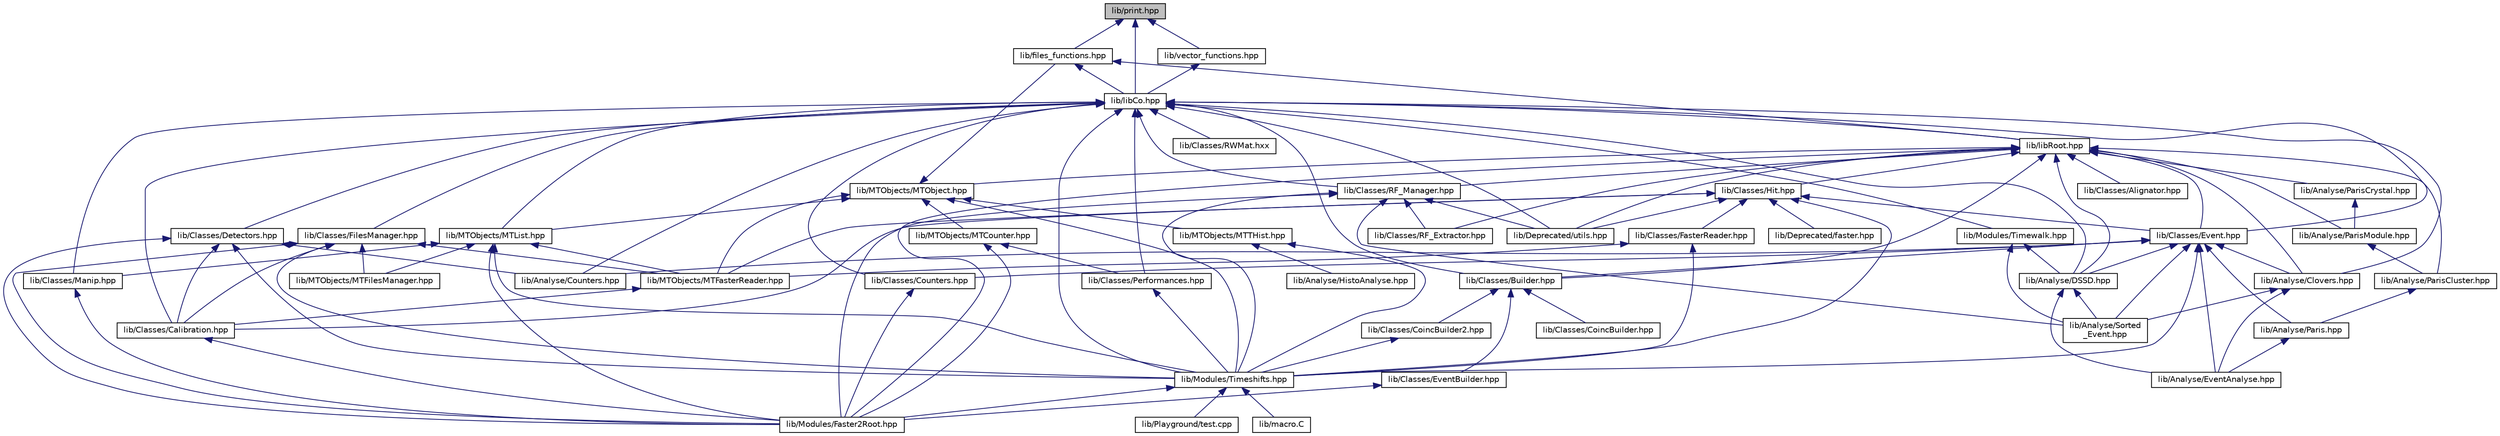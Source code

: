 digraph "lib/print.hpp"
{
 // LATEX_PDF_SIZE
  edge [fontname="Helvetica",fontsize="10",labelfontname="Helvetica",labelfontsize="10"];
  node [fontname="Helvetica",fontsize="10",shape=record];
  Node1 [label="lib/print.hpp",height=0.2,width=0.4,color="black", fillcolor="grey75", style="filled", fontcolor="black",tooltip=" "];
  Node1 -> Node2 [dir="back",color="midnightblue",fontsize="10",style="solid",fontname="Helvetica"];
  Node2 [label="lib/files_functions.hpp",height=0.2,width=0.4,color="black", fillcolor="white", style="filled",URL="$files__functions_8hpp.html",tooltip=" "];
  Node2 -> Node3 [dir="back",color="midnightblue",fontsize="10",style="solid",fontname="Helvetica"];
  Node3 [label="lib/libCo.hpp",height=0.2,width=0.4,color="black", fillcolor="white", style="filled",URL="$lib_co_8hpp.html",tooltip=" "];
  Node3 -> Node4 [dir="back",color="midnightblue",fontsize="10",style="solid",fontname="Helvetica"];
  Node4 [label="lib/Analyse/DSSD.hpp",height=0.2,width=0.4,color="black", fillcolor="white", style="filled",URL="$_d_s_s_d_8hpp.html",tooltip=" "];
  Node4 -> Node5 [dir="back",color="midnightblue",fontsize="10",style="solid",fontname="Helvetica"];
  Node5 [label="lib/Analyse/EventAnalyse.hpp",height=0.2,width=0.4,color="black", fillcolor="white", style="filled",URL="$_event_analyse_8hpp.html",tooltip=" "];
  Node4 -> Node6 [dir="back",color="midnightblue",fontsize="10",style="solid",fontname="Helvetica"];
  Node6 [label="lib/Analyse/Sorted\l_Event.hpp",height=0.2,width=0.4,color="black", fillcolor="white", style="filled",URL="$_sorted___event_8hpp.html",tooltip=" "];
  Node3 -> Node7 [dir="back",color="midnightblue",fontsize="10",style="solid",fontname="Helvetica"];
  Node7 [label="lib/Analyse/Counters.hpp",height=0.2,width=0.4,color="black", fillcolor="white", style="filled",URL="$_analyse_2_counters_8hpp.html",tooltip=" "];
  Node3 -> Node8 [dir="back",color="midnightblue",fontsize="10",style="solid",fontname="Helvetica"];
  Node8 [label="lib/Analyse/Clovers.hpp",height=0.2,width=0.4,color="black", fillcolor="white", style="filled",URL="$_clovers_8hpp.html",tooltip=" "];
  Node8 -> Node5 [dir="back",color="midnightblue",fontsize="10",style="solid",fontname="Helvetica"];
  Node8 -> Node6 [dir="back",color="midnightblue",fontsize="10",style="solid",fontname="Helvetica"];
  Node3 -> Node9 [dir="back",color="midnightblue",fontsize="10",style="solid",fontname="Helvetica"];
  Node9 [label="lib/Classes/Builder.hpp",height=0.2,width=0.4,color="black", fillcolor="white", style="filled",URL="$_builder_8hpp.html",tooltip=" "];
  Node9 -> Node10 [dir="back",color="midnightblue",fontsize="10",style="solid",fontname="Helvetica"];
  Node10 [label="lib/Classes/CoincBuilder2.hpp",height=0.2,width=0.4,color="black", fillcolor="white", style="filled",URL="$_coinc_builder2_8hpp.html",tooltip=" "];
  Node10 -> Node11 [dir="back",color="midnightblue",fontsize="10",style="solid",fontname="Helvetica"];
  Node11 [label="lib/Modules/Timeshifts.hpp",height=0.2,width=0.4,color="black", fillcolor="white", style="filled",URL="$_timeshifts_8hpp.html",tooltip=" "];
  Node11 -> Node12 [dir="back",color="midnightblue",fontsize="10",style="solid",fontname="Helvetica"];
  Node12 [label="lib/macro.C",height=0.2,width=0.4,color="black", fillcolor="white", style="filled",URL="$macro_8_c.html",tooltip=" "];
  Node11 -> Node13 [dir="back",color="midnightblue",fontsize="10",style="solid",fontname="Helvetica"];
  Node13 [label="lib/Playground/test.cpp",height=0.2,width=0.4,color="black", fillcolor="white", style="filled",URL="$test_8cpp.html",tooltip=" "];
  Node11 -> Node14 [dir="back",color="midnightblue",fontsize="10",style="solid",fontname="Helvetica"];
  Node14 [label="lib/Modules/Faster2Root.hpp",height=0.2,width=0.4,color="black", fillcolor="white", style="filled",URL="$_faster2_root_8hpp.html",tooltip=" "];
  Node9 -> Node15 [dir="back",color="midnightblue",fontsize="10",style="solid",fontname="Helvetica"];
  Node15 [label="lib/Classes/CoincBuilder.hpp",height=0.2,width=0.4,color="black", fillcolor="white", style="filled",URL="$_coinc_builder_8hpp.html",tooltip=" "];
  Node9 -> Node16 [dir="back",color="midnightblue",fontsize="10",style="solid",fontname="Helvetica"];
  Node16 [label="lib/Classes/EventBuilder.hpp",height=0.2,width=0.4,color="black", fillcolor="white", style="filled",URL="$_event_builder_8hpp.html",tooltip=" "];
  Node16 -> Node14 [dir="back",color="midnightblue",fontsize="10",style="solid",fontname="Helvetica"];
  Node3 -> Node17 [dir="back",color="midnightblue",fontsize="10",style="solid",fontname="Helvetica"];
  Node17 [label="lib/Classes/Counters.hpp",height=0.2,width=0.4,color="black", fillcolor="white", style="filled",URL="$_classes_2_counters_8hpp.html",tooltip=" "];
  Node17 -> Node14 [dir="back",color="midnightblue",fontsize="10",style="solid",fontname="Helvetica"];
  Node3 -> Node18 [dir="back",color="midnightblue",fontsize="10",style="solid",fontname="Helvetica"];
  Node18 [label="lib/Classes/Detectors.hpp",height=0.2,width=0.4,color="black", fillcolor="white", style="filled",URL="$_detectors_8hpp.html",tooltip=" "];
  Node18 -> Node7 [dir="back",color="midnightblue",fontsize="10",style="solid",fontname="Helvetica"];
  Node18 -> Node19 [dir="back",color="midnightblue",fontsize="10",style="solid",fontname="Helvetica"];
  Node19 [label="lib/Classes/Calibration.hpp",height=0.2,width=0.4,color="black", fillcolor="white", style="filled",URL="$_calibration_8hpp.html",tooltip=" "];
  Node19 -> Node14 [dir="back",color="midnightblue",fontsize="10",style="solid",fontname="Helvetica"];
  Node18 -> Node11 [dir="back",color="midnightblue",fontsize="10",style="solid",fontname="Helvetica"];
  Node18 -> Node14 [dir="back",color="midnightblue",fontsize="10",style="solid",fontname="Helvetica"];
  Node3 -> Node20 [dir="back",color="midnightblue",fontsize="10",style="solid",fontname="Helvetica"];
  Node20 [label="lib/Classes/Event.hpp",height=0.2,width=0.4,color="black", fillcolor="white", style="filled",URL="$_event_8hpp.html",tooltip=" "];
  Node20 -> Node4 [dir="back",color="midnightblue",fontsize="10",style="solid",fontname="Helvetica"];
  Node20 -> Node7 [dir="back",color="midnightblue",fontsize="10",style="solid",fontname="Helvetica"];
  Node20 -> Node8 [dir="back",color="midnightblue",fontsize="10",style="solid",fontname="Helvetica"];
  Node20 -> Node5 [dir="back",color="midnightblue",fontsize="10",style="solid",fontname="Helvetica"];
  Node20 -> Node21 [dir="back",color="midnightblue",fontsize="10",style="solid",fontname="Helvetica"];
  Node21 [label="lib/Analyse/Paris.hpp",height=0.2,width=0.4,color="black", fillcolor="white", style="filled",URL="$_paris_8hpp.html",tooltip=" "];
  Node21 -> Node5 [dir="back",color="midnightblue",fontsize="10",style="solid",fontname="Helvetica"];
  Node20 -> Node6 [dir="back",color="midnightblue",fontsize="10",style="solid",fontname="Helvetica"];
  Node20 -> Node9 [dir="back",color="midnightblue",fontsize="10",style="solid",fontname="Helvetica"];
  Node20 -> Node17 [dir="back",color="midnightblue",fontsize="10",style="solid",fontname="Helvetica"];
  Node20 -> Node11 [dir="back",color="midnightblue",fontsize="10",style="solid",fontname="Helvetica"];
  Node3 -> Node19 [dir="back",color="midnightblue",fontsize="10",style="solid",fontname="Helvetica"];
  Node3 -> Node22 [dir="back",color="midnightblue",fontsize="10",style="solid",fontname="Helvetica"];
  Node22 [label="lib/Classes/FilesManager.hpp",height=0.2,width=0.4,color="black", fillcolor="white", style="filled",URL="$_files_manager_8hpp.html",tooltip=" "];
  Node22 -> Node19 [dir="back",color="midnightblue",fontsize="10",style="solid",fontname="Helvetica"];
  Node22 -> Node11 [dir="back",color="midnightblue",fontsize="10",style="solid",fontname="Helvetica"];
  Node22 -> Node23 [dir="back",color="midnightblue",fontsize="10",style="solid",fontname="Helvetica"];
  Node23 [label="lib/MTObjects/MTFilesManager.hpp",height=0.2,width=0.4,color="black", fillcolor="white", style="filled",URL="$_m_t_files_manager_8hpp.html",tooltip=" "];
  Node22 -> Node24 [dir="back",color="midnightblue",fontsize="10",style="solid",fontname="Helvetica"];
  Node24 [label="lib/MTObjects/MTFasterReader.hpp",height=0.2,width=0.4,color="black", fillcolor="white", style="filled",URL="$_m_t_faster_reader_8hpp.html",tooltip=" "];
  Node24 -> Node19 [dir="back",color="midnightblue",fontsize="10",style="solid",fontname="Helvetica"];
  Node22 -> Node14 [dir="back",color="midnightblue",fontsize="10",style="solid",fontname="Helvetica"];
  Node3 -> Node25 [dir="back",color="midnightblue",fontsize="10",style="solid",fontname="Helvetica"];
  Node25 [label="lib/Classes/Manip.hpp",height=0.2,width=0.4,color="black", fillcolor="white", style="filled",URL="$_manip_8hpp.html",tooltip=" "];
  Node25 -> Node14 [dir="back",color="midnightblue",fontsize="10",style="solid",fontname="Helvetica"];
  Node3 -> Node26 [dir="back",color="midnightblue",fontsize="10",style="solid",fontname="Helvetica"];
  Node26 [label="lib/Classes/Performances.hpp",height=0.2,width=0.4,color="black", fillcolor="white", style="filled",URL="$_performances_8hpp.html",tooltip=" "];
  Node26 -> Node11 [dir="back",color="midnightblue",fontsize="10",style="solid",fontname="Helvetica"];
  Node3 -> Node27 [dir="back",color="midnightblue",fontsize="10",style="solid",fontname="Helvetica"];
  Node27 [label="lib/Classes/RF_Manager.hpp",height=0.2,width=0.4,color="black", fillcolor="white", style="filled",URL="$_r_f___manager_8hpp.html",tooltip=" "];
  Node27 -> Node6 [dir="back",color="midnightblue",fontsize="10",style="solid",fontname="Helvetica"];
  Node27 -> Node28 [dir="back",color="midnightblue",fontsize="10",style="solid",fontname="Helvetica"];
  Node28 [label="lib/Classes/RF_Extractor.hpp",height=0.2,width=0.4,color="black", fillcolor="white", style="filled",URL="$_r_f___extractor_8hpp.html",tooltip=" "];
  Node27 -> Node29 [dir="back",color="midnightblue",fontsize="10",style="solid",fontname="Helvetica"];
  Node29 [label="lib/Deprecated/utils.hpp",height=0.2,width=0.4,color="black", fillcolor="white", style="filled",URL="$utils_8hpp.html",tooltip=" "];
  Node27 -> Node11 [dir="back",color="midnightblue",fontsize="10",style="solid",fontname="Helvetica"];
  Node27 -> Node14 [dir="back",color="midnightblue",fontsize="10",style="solid",fontname="Helvetica"];
  Node3 -> Node30 [dir="back",color="midnightblue",fontsize="10",style="solid",fontname="Helvetica"];
  Node30 [label="lib/Classes/RWMat.hxx",height=0.2,width=0.4,color="black", fillcolor="white", style="filled",URL="$_r_w_mat_8hxx.html",tooltip=" "];
  Node3 -> Node29 [dir="back",color="midnightblue",fontsize="10",style="solid",fontname="Helvetica"];
  Node3 -> Node31 [dir="back",color="midnightblue",fontsize="10",style="solid",fontname="Helvetica"];
  Node31 [label="lib/libRoot.hpp",height=0.2,width=0.4,color="black", fillcolor="white", style="filled",URL="$lib_root_8hpp.html",tooltip=" "];
  Node31 -> Node4 [dir="back",color="midnightblue",fontsize="10",style="solid",fontname="Helvetica"];
  Node31 -> Node8 [dir="back",color="midnightblue",fontsize="10",style="solid",fontname="Helvetica"];
  Node31 -> Node32 [dir="back",color="midnightblue",fontsize="10",style="solid",fontname="Helvetica"];
  Node32 [label="lib/Analyse/ParisCrystal.hpp",height=0.2,width=0.4,color="black", fillcolor="white", style="filled",URL="$_paris_crystal_8hpp.html",tooltip=" "];
  Node32 -> Node33 [dir="back",color="midnightblue",fontsize="10",style="solid",fontname="Helvetica"];
  Node33 [label="lib/Analyse/ParisModule.hpp",height=0.2,width=0.4,color="black", fillcolor="white", style="filled",URL="$_paris_module_8hpp.html",tooltip=" "];
  Node33 -> Node34 [dir="back",color="midnightblue",fontsize="10",style="solid",fontname="Helvetica"];
  Node34 [label="lib/Analyse/ParisCluster.hpp",height=0.2,width=0.4,color="black", fillcolor="white", style="filled",URL="$_paris_cluster_8hpp.html",tooltip=" "];
  Node34 -> Node21 [dir="back",color="midnightblue",fontsize="10",style="solid",fontname="Helvetica"];
  Node31 -> Node33 [dir="back",color="midnightblue",fontsize="10",style="solid",fontname="Helvetica"];
  Node31 -> Node34 [dir="back",color="midnightblue",fontsize="10",style="solid",fontname="Helvetica"];
  Node31 -> Node35 [dir="back",color="midnightblue",fontsize="10",style="solid",fontname="Helvetica"];
  Node35 [label="lib/Classes/Alignator.hpp",height=0.2,width=0.4,color="black", fillcolor="white", style="filled",URL="$_alignator_8hpp.html",tooltip=" "];
  Node31 -> Node9 [dir="back",color="midnightblue",fontsize="10",style="solid",fontname="Helvetica"];
  Node31 -> Node20 [dir="back",color="midnightblue",fontsize="10",style="solid",fontname="Helvetica"];
  Node31 -> Node36 [dir="back",color="midnightblue",fontsize="10",style="solid",fontname="Helvetica"];
  Node36 [label="lib/Classes/Hit.hpp",height=0.2,width=0.4,color="black", fillcolor="white", style="filled",URL="$_hit_8hpp.html",tooltip=" "];
  Node36 -> Node20 [dir="back",color="midnightblue",fontsize="10",style="solid",fontname="Helvetica"];
  Node36 -> Node19 [dir="back",color="midnightblue",fontsize="10",style="solid",fontname="Helvetica"];
  Node36 -> Node37 [dir="back",color="midnightblue",fontsize="10",style="solid",fontname="Helvetica"];
  Node37 [label="lib/Classes/FasterReader.hpp",height=0.2,width=0.4,color="black", fillcolor="white", style="filled",URL="$_faster_reader_8hpp.html",tooltip=" "];
  Node37 -> Node11 [dir="back",color="midnightblue",fontsize="10",style="solid",fontname="Helvetica"];
  Node37 -> Node24 [dir="back",color="midnightblue",fontsize="10",style="solid",fontname="Helvetica"];
  Node36 -> Node38 [dir="back",color="midnightblue",fontsize="10",style="solid",fontname="Helvetica"];
  Node38 [label="lib/Deprecated/faster.hpp",height=0.2,width=0.4,color="black", fillcolor="white", style="filled",URL="$faster_8hpp.html",tooltip=" "];
  Node36 -> Node29 [dir="back",color="midnightblue",fontsize="10",style="solid",fontname="Helvetica"];
  Node36 -> Node11 [dir="back",color="midnightblue",fontsize="10",style="solid",fontname="Helvetica"];
  Node36 -> Node24 [dir="back",color="midnightblue",fontsize="10",style="solid",fontname="Helvetica"];
  Node31 -> Node27 [dir="back",color="midnightblue",fontsize="10",style="solid",fontname="Helvetica"];
  Node31 -> Node28 [dir="back",color="midnightblue",fontsize="10",style="solid",fontname="Helvetica"];
  Node31 -> Node29 [dir="back",color="midnightblue",fontsize="10",style="solid",fontname="Helvetica"];
  Node31 -> Node39 [dir="back",color="midnightblue",fontsize="10",style="solid",fontname="Helvetica"];
  Node39 [label="lib/MTObjects/MTObject.hpp",height=0.2,width=0.4,color="black", fillcolor="white", style="filled",URL="$_m_t_object_8hpp.html",tooltip=" "];
  Node39 -> Node2 [dir="back",color="midnightblue",fontsize="10",style="solid",fontname="Helvetica"];
  Node39 -> Node11 [dir="back",color="midnightblue",fontsize="10",style="solid",fontname="Helvetica"];
  Node39 -> Node40 [dir="back",color="midnightblue",fontsize="10",style="solid",fontname="Helvetica"];
  Node40 [label="lib/MTObjects/MTCounter.hpp",height=0.2,width=0.4,color="black", fillcolor="white", style="filled",URL="$_m_t_counter_8hpp.html",tooltip=" "];
  Node40 -> Node26 [dir="back",color="midnightblue",fontsize="10",style="solid",fontname="Helvetica"];
  Node40 -> Node14 [dir="back",color="midnightblue",fontsize="10",style="solid",fontname="Helvetica"];
  Node39 -> Node41 [dir="back",color="midnightblue",fontsize="10",style="solid",fontname="Helvetica"];
  Node41 [label="lib/MTObjects/MTList.hpp",height=0.2,width=0.4,color="black", fillcolor="white", style="filled",URL="$_m_t_list_8hpp.html",tooltip=" "];
  Node41 -> Node25 [dir="back",color="midnightblue",fontsize="10",style="solid",fontname="Helvetica"];
  Node41 -> Node11 [dir="back",color="midnightblue",fontsize="10",style="solid",fontname="Helvetica"];
  Node41 -> Node23 [dir="back",color="midnightblue",fontsize="10",style="solid",fontname="Helvetica"];
  Node41 -> Node24 [dir="back",color="midnightblue",fontsize="10",style="solid",fontname="Helvetica"];
  Node41 -> Node14 [dir="back",color="midnightblue",fontsize="10",style="solid",fontname="Helvetica"];
  Node39 -> Node24 [dir="back",color="midnightblue",fontsize="10",style="solid",fontname="Helvetica"];
  Node39 -> Node42 [dir="back",color="midnightblue",fontsize="10",style="solid",fontname="Helvetica"];
  Node42 [label="lib/MTObjects/MTTHist.hpp",height=0.2,width=0.4,color="black", fillcolor="white", style="filled",URL="$_m_t_t_hist_8hpp.html",tooltip=" "];
  Node42 -> Node43 [dir="back",color="midnightblue",fontsize="10",style="solid",fontname="Helvetica"];
  Node43 [label="lib/Analyse/HistoAnalyse.hpp",height=0.2,width=0.4,color="black", fillcolor="white", style="filled",URL="$_histo_analyse_8hpp.html",tooltip=" "];
  Node42 -> Node11 [dir="back",color="midnightblue",fontsize="10",style="solid",fontname="Helvetica"];
  Node31 -> Node14 [dir="back",color="midnightblue",fontsize="10",style="solid",fontname="Helvetica"];
  Node3 -> Node11 [dir="back",color="midnightblue",fontsize="10",style="solid",fontname="Helvetica"];
  Node3 -> Node44 [dir="back",color="midnightblue",fontsize="10",style="solid",fontname="Helvetica"];
  Node44 [label="lib/Modules/Timewalk.hpp",height=0.2,width=0.4,color="black", fillcolor="white", style="filled",URL="$_timewalk_8hpp.html",tooltip=" "];
  Node44 -> Node4 [dir="back",color="midnightblue",fontsize="10",style="solid",fontname="Helvetica"];
  Node44 -> Node6 [dir="back",color="midnightblue",fontsize="10",style="solid",fontname="Helvetica"];
  Node3 -> Node41 [dir="back",color="midnightblue",fontsize="10",style="solid",fontname="Helvetica"];
  Node2 -> Node31 [dir="back",color="midnightblue",fontsize="10",style="solid",fontname="Helvetica"];
  Node1 -> Node3 [dir="back",color="midnightblue",fontsize="10",style="solid",fontname="Helvetica"];
  Node1 -> Node45 [dir="back",color="midnightblue",fontsize="10",style="solid",fontname="Helvetica"];
  Node45 [label="lib/vector_functions.hpp",height=0.2,width=0.4,color="black", fillcolor="white", style="filled",URL="$vector__functions_8hpp.html",tooltip=" "];
  Node45 -> Node3 [dir="back",color="midnightblue",fontsize="10",style="solid",fontname="Helvetica"];
}

